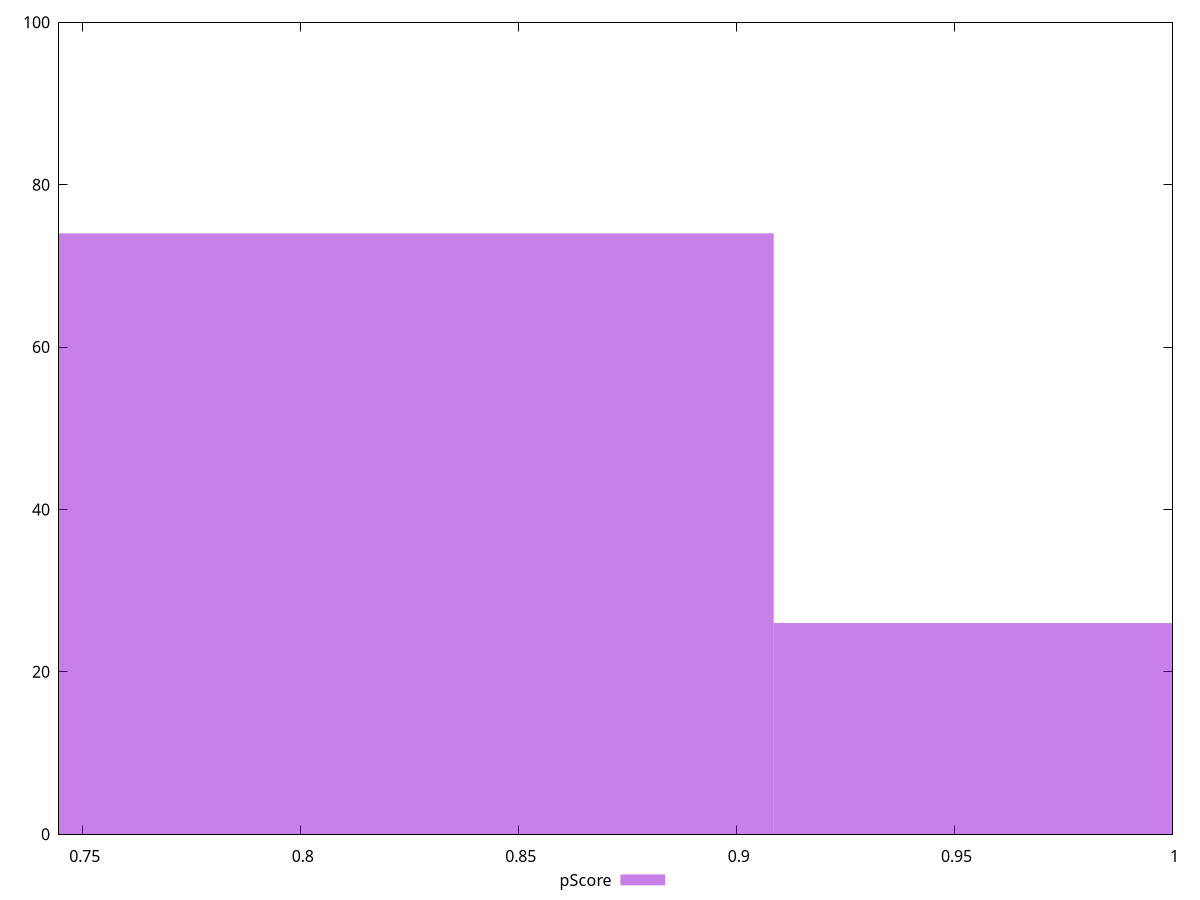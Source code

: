 reset

$pScore <<EOF
0.7787183317315354 74
1.0382911089753806 26
EOF

set key outside below
set boxwidth 0.25957277724384514
set xrange [0.7445355555555555:1]
set yrange [0:100]
set trange [0:100]
set style fill transparent solid 0.5 noborder
set terminal svg size 640, 490 enhanced background rgb 'white'
set output "report_00026_2021-02-22T21:38:55.199Z/uses-rel-preconnect/samples/pages+cached/pScore/histogram.svg"

plot $pScore title "pScore" with boxes

reset

